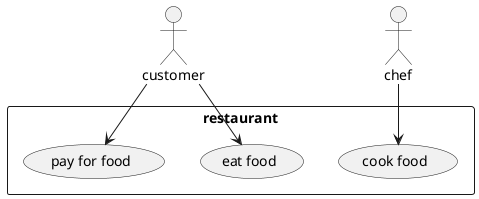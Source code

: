 ' 用例图
' 参与者与用例的交互。下图是饭店的用例图。


@startuml
actor customer
actor chef
rectangle restaurant{
customer --> (eat food)
customer --> (pay for food)
chef --> (cook food)
}
' testdot
@enduml